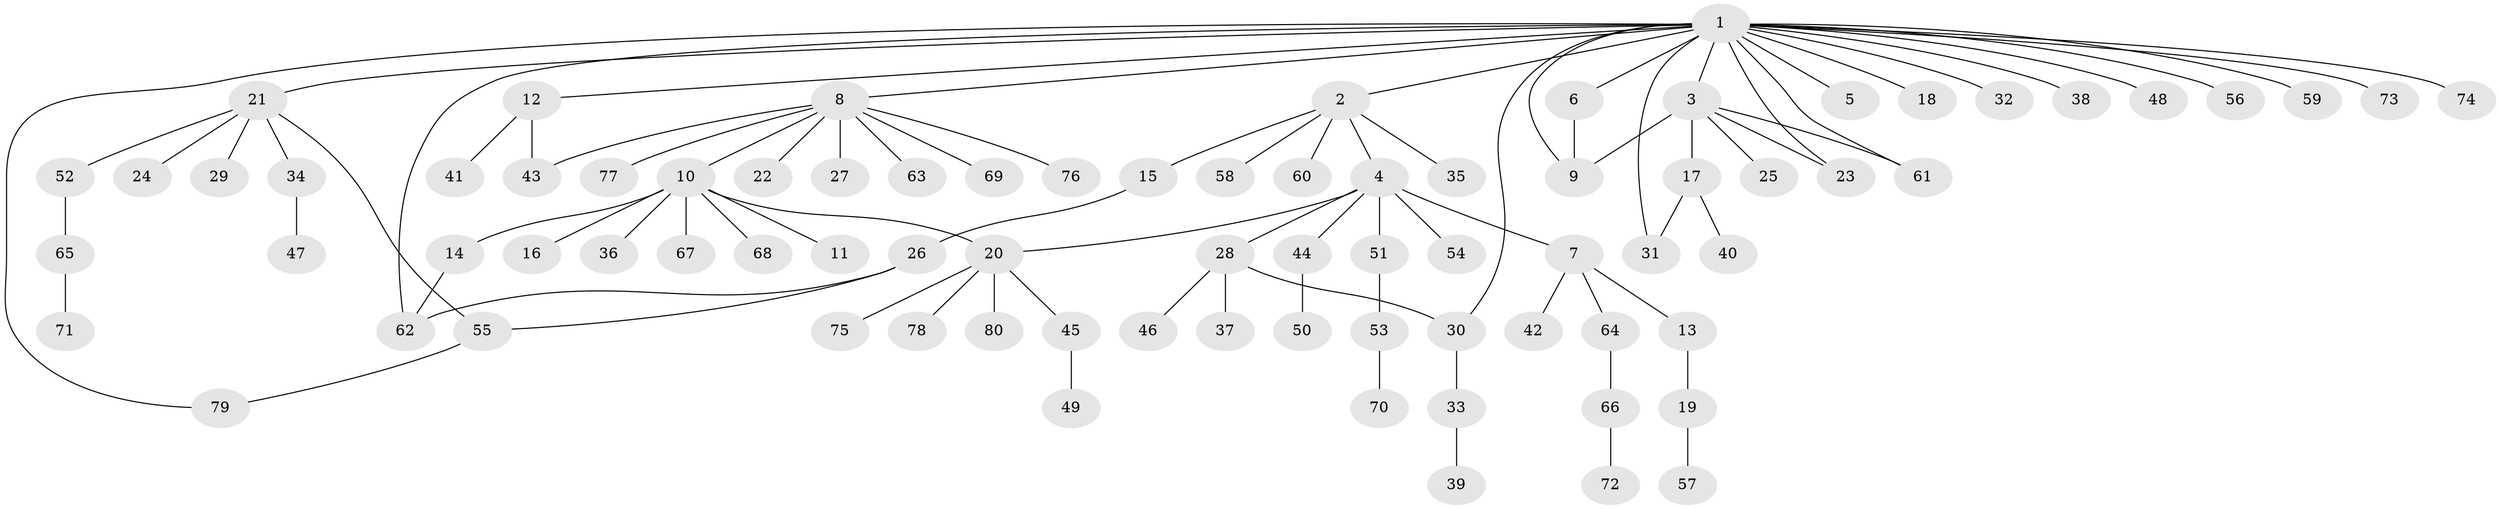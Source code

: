 // original degree distribution, {24: 0.008849557522123894, 7: 0.035398230088495575, 8: 0.008849557522123894, 1: 0.5663716814159292, 3: 0.10619469026548672, 5: 0.017699115044247787, 11: 0.008849557522123894, 2: 0.21238938053097345, 9: 0.008849557522123894, 4: 0.02654867256637168}
// Generated by graph-tools (version 1.1) at 2025/50/03/04/25 22:50:23]
// undirected, 80 vertices, 91 edges
graph export_dot {
  node [color=gray90,style=filled];
  1;
  2;
  3;
  4;
  5;
  6;
  7;
  8;
  9;
  10;
  11;
  12;
  13;
  14;
  15;
  16;
  17;
  18;
  19;
  20;
  21;
  22;
  23;
  24;
  25;
  26;
  27;
  28;
  29;
  30;
  31;
  32;
  33;
  34;
  35;
  36;
  37;
  38;
  39;
  40;
  41;
  42;
  43;
  44;
  45;
  46;
  47;
  48;
  49;
  50;
  51;
  52;
  53;
  54;
  55;
  56;
  57;
  58;
  59;
  60;
  61;
  62;
  63;
  64;
  65;
  66;
  67;
  68;
  69;
  70;
  71;
  72;
  73;
  74;
  75;
  76;
  77;
  78;
  79;
  80;
  1 -- 2 [weight=1.0];
  1 -- 3 [weight=1.0];
  1 -- 5 [weight=1.0];
  1 -- 6 [weight=1.0];
  1 -- 8 [weight=1.0];
  1 -- 9 [weight=1.0];
  1 -- 12 [weight=1.0];
  1 -- 18 [weight=1.0];
  1 -- 21 [weight=1.0];
  1 -- 23 [weight=1.0];
  1 -- 30 [weight=1.0];
  1 -- 31 [weight=1.0];
  1 -- 32 [weight=1.0];
  1 -- 38 [weight=1.0];
  1 -- 48 [weight=1.0];
  1 -- 56 [weight=1.0];
  1 -- 59 [weight=1.0];
  1 -- 61 [weight=1.0];
  1 -- 62 [weight=1.0];
  1 -- 73 [weight=1.0];
  1 -- 74 [weight=1.0];
  1 -- 79 [weight=1.0];
  2 -- 4 [weight=1.0];
  2 -- 15 [weight=1.0];
  2 -- 35 [weight=1.0];
  2 -- 58 [weight=1.0];
  2 -- 60 [weight=1.0];
  3 -- 9 [weight=1.0];
  3 -- 17 [weight=1.0];
  3 -- 23 [weight=1.0];
  3 -- 25 [weight=1.0];
  3 -- 61 [weight=1.0];
  4 -- 7 [weight=1.0];
  4 -- 20 [weight=1.0];
  4 -- 28 [weight=1.0];
  4 -- 44 [weight=1.0];
  4 -- 51 [weight=1.0];
  4 -- 54 [weight=1.0];
  6 -- 9 [weight=1.0];
  7 -- 13 [weight=1.0];
  7 -- 42 [weight=1.0];
  7 -- 64 [weight=1.0];
  8 -- 10 [weight=1.0];
  8 -- 22 [weight=1.0];
  8 -- 27 [weight=1.0];
  8 -- 43 [weight=1.0];
  8 -- 63 [weight=1.0];
  8 -- 69 [weight=1.0];
  8 -- 76 [weight=1.0];
  8 -- 77 [weight=1.0];
  10 -- 11 [weight=1.0];
  10 -- 14 [weight=1.0];
  10 -- 16 [weight=1.0];
  10 -- 20 [weight=1.0];
  10 -- 36 [weight=1.0];
  10 -- 67 [weight=1.0];
  10 -- 68 [weight=1.0];
  12 -- 41 [weight=1.0];
  12 -- 43 [weight=1.0];
  13 -- 19 [weight=1.0];
  14 -- 62 [weight=1.0];
  15 -- 26 [weight=1.0];
  17 -- 31 [weight=1.0];
  17 -- 40 [weight=1.0];
  19 -- 57 [weight=1.0];
  20 -- 45 [weight=1.0];
  20 -- 75 [weight=1.0];
  20 -- 78 [weight=1.0];
  20 -- 80 [weight=1.0];
  21 -- 24 [weight=1.0];
  21 -- 29 [weight=1.0];
  21 -- 34 [weight=1.0];
  21 -- 52 [weight=1.0];
  21 -- 55 [weight=1.0];
  26 -- 55 [weight=1.0];
  26 -- 62 [weight=1.0];
  28 -- 30 [weight=1.0];
  28 -- 37 [weight=1.0];
  28 -- 46 [weight=1.0];
  30 -- 33 [weight=1.0];
  33 -- 39 [weight=1.0];
  34 -- 47 [weight=1.0];
  44 -- 50 [weight=1.0];
  45 -- 49 [weight=1.0];
  51 -- 53 [weight=1.0];
  52 -- 65 [weight=1.0];
  53 -- 70 [weight=1.0];
  55 -- 79 [weight=1.0];
  64 -- 66 [weight=1.0];
  65 -- 71 [weight=1.0];
  66 -- 72 [weight=1.0];
}
